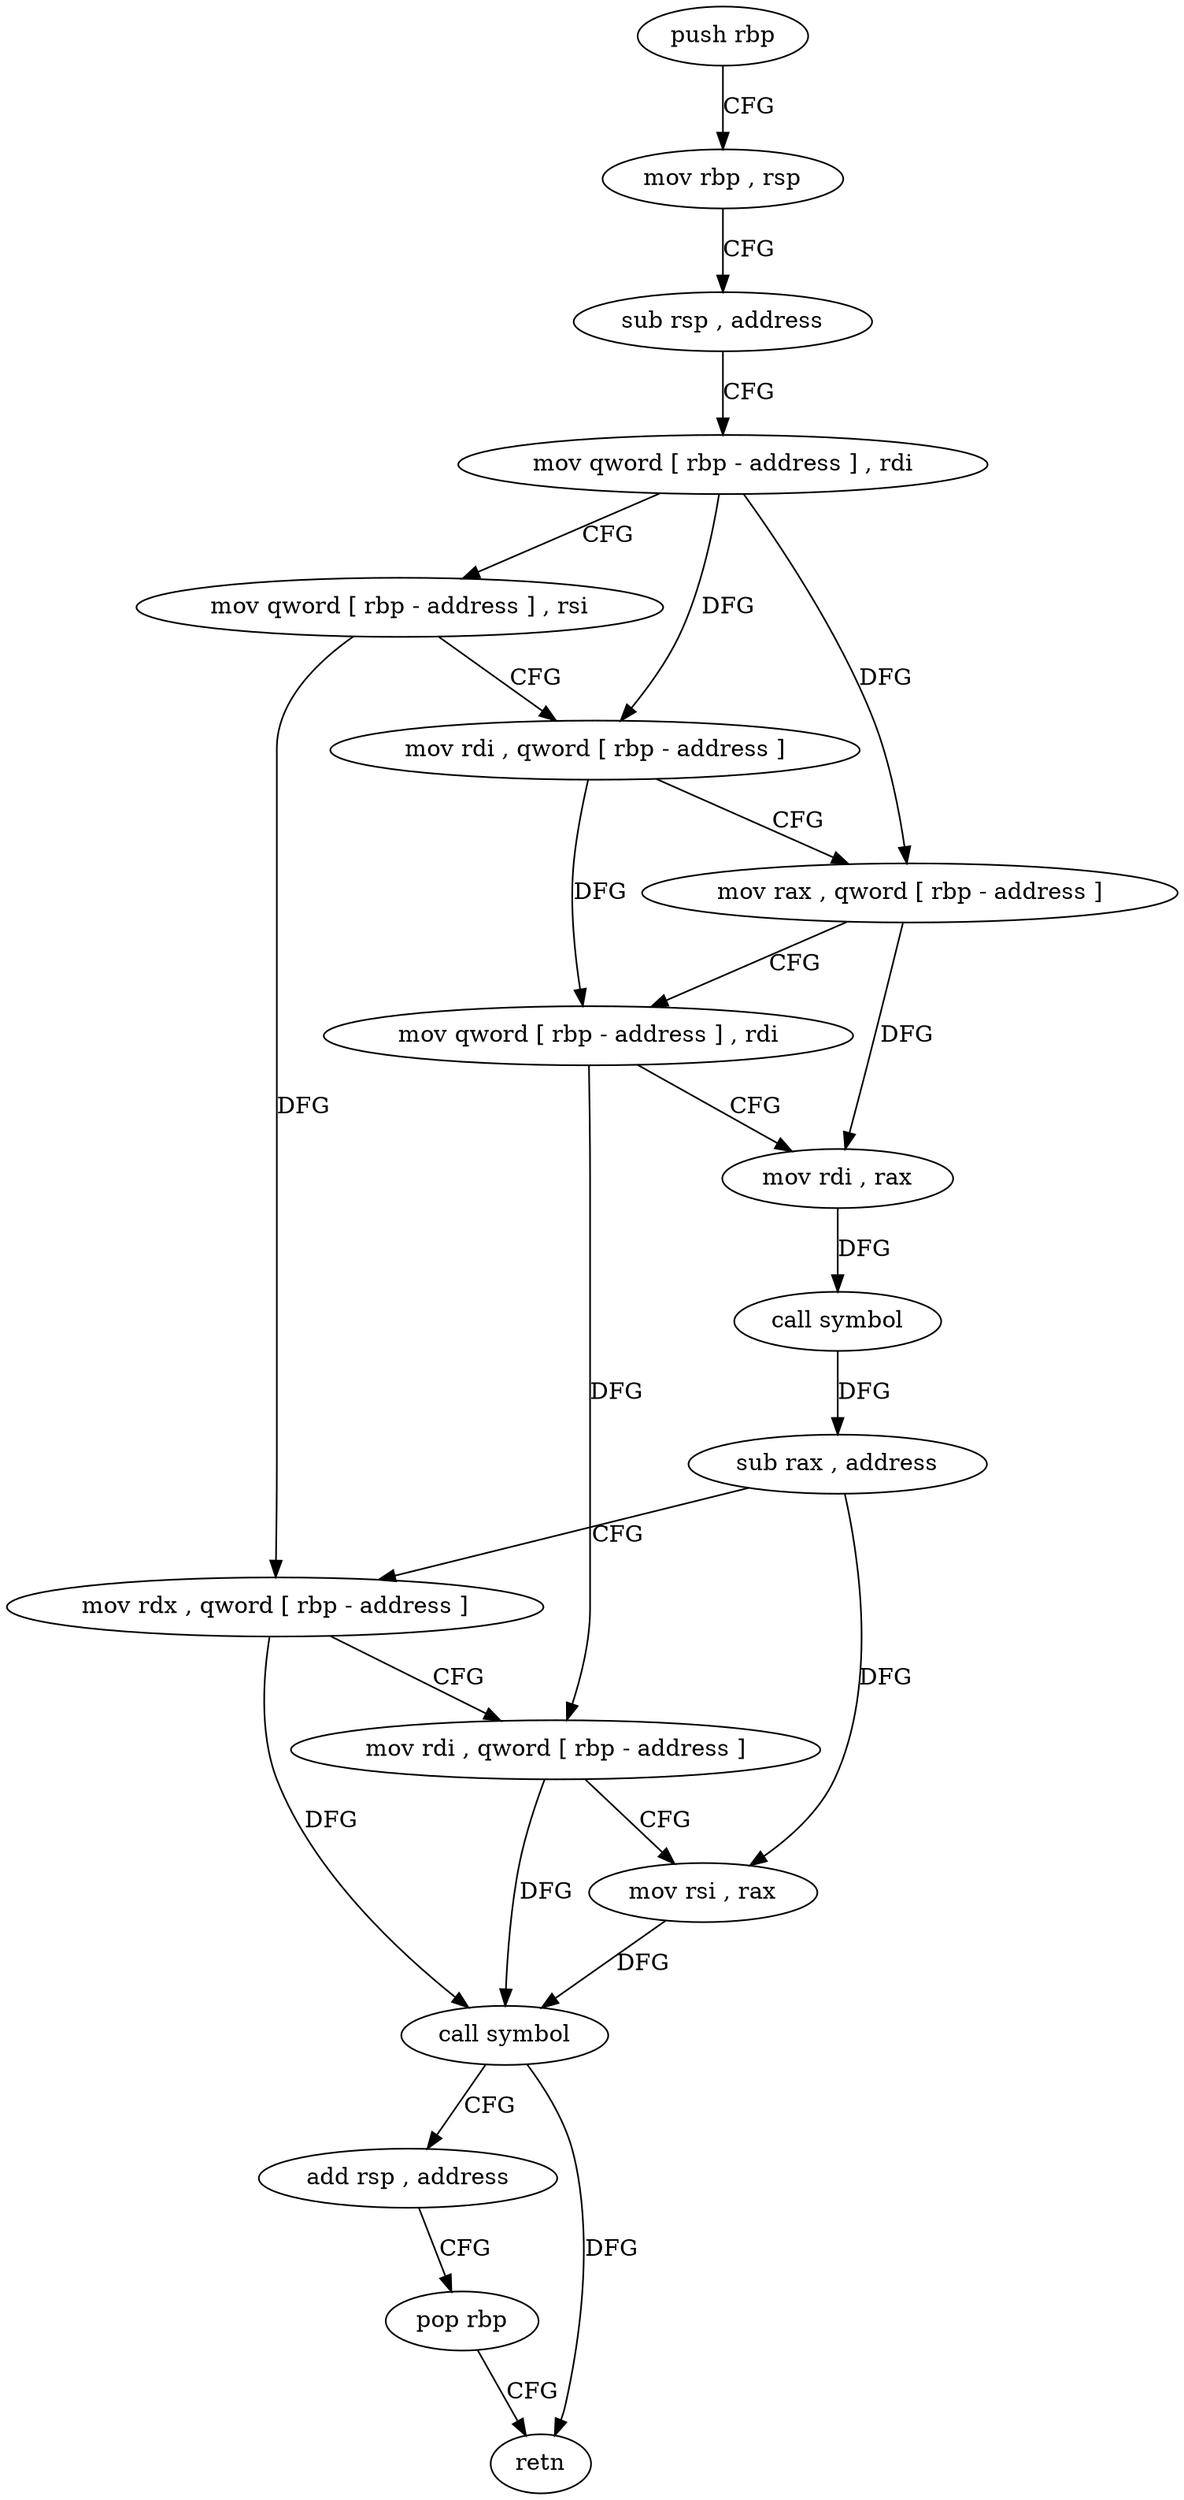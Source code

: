 digraph "func" {
"259440" [label = "push rbp" ]
"259441" [label = "mov rbp , rsp" ]
"259444" [label = "sub rsp , address" ]
"259448" [label = "mov qword [ rbp - address ] , rdi" ]
"259452" [label = "mov qword [ rbp - address ] , rsi" ]
"259456" [label = "mov rdi , qword [ rbp - address ]" ]
"259460" [label = "mov rax , qword [ rbp - address ]" ]
"259464" [label = "mov qword [ rbp - address ] , rdi" ]
"259468" [label = "mov rdi , rax" ]
"259471" [label = "call symbol" ]
"259476" [label = "sub rax , address" ]
"259482" [label = "mov rdx , qword [ rbp - address ]" ]
"259486" [label = "mov rdi , qword [ rbp - address ]" ]
"259490" [label = "mov rsi , rax" ]
"259493" [label = "call symbol" ]
"259498" [label = "add rsp , address" ]
"259502" [label = "pop rbp" ]
"259503" [label = "retn" ]
"259440" -> "259441" [ label = "CFG" ]
"259441" -> "259444" [ label = "CFG" ]
"259444" -> "259448" [ label = "CFG" ]
"259448" -> "259452" [ label = "CFG" ]
"259448" -> "259456" [ label = "DFG" ]
"259448" -> "259460" [ label = "DFG" ]
"259452" -> "259456" [ label = "CFG" ]
"259452" -> "259482" [ label = "DFG" ]
"259456" -> "259460" [ label = "CFG" ]
"259456" -> "259464" [ label = "DFG" ]
"259460" -> "259464" [ label = "CFG" ]
"259460" -> "259468" [ label = "DFG" ]
"259464" -> "259468" [ label = "CFG" ]
"259464" -> "259486" [ label = "DFG" ]
"259468" -> "259471" [ label = "DFG" ]
"259471" -> "259476" [ label = "DFG" ]
"259476" -> "259482" [ label = "CFG" ]
"259476" -> "259490" [ label = "DFG" ]
"259482" -> "259486" [ label = "CFG" ]
"259482" -> "259493" [ label = "DFG" ]
"259486" -> "259490" [ label = "CFG" ]
"259486" -> "259493" [ label = "DFG" ]
"259490" -> "259493" [ label = "DFG" ]
"259493" -> "259498" [ label = "CFG" ]
"259493" -> "259503" [ label = "DFG" ]
"259498" -> "259502" [ label = "CFG" ]
"259502" -> "259503" [ label = "CFG" ]
}
